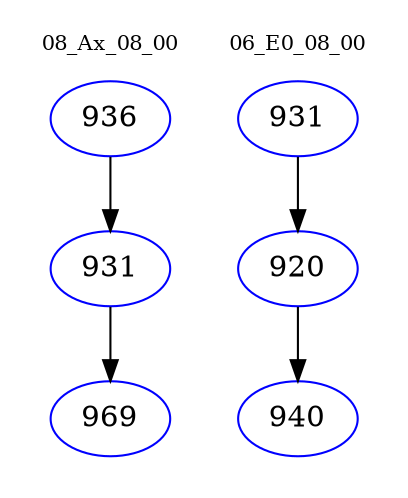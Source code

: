 digraph{
subgraph cluster_0 {
color = white
label = "08_Ax_08_00";
fontsize=10;
T0_936 [label="936", color="blue"]
T0_936 -> T0_931 [color="black"]
T0_931 [label="931", color="blue"]
T0_931 -> T0_969 [color="black"]
T0_969 [label="969", color="blue"]
}
subgraph cluster_1 {
color = white
label = "06_E0_08_00";
fontsize=10;
T1_931 [label="931", color="blue"]
T1_931 -> T1_920 [color="black"]
T1_920 [label="920", color="blue"]
T1_920 -> T1_940 [color="black"]
T1_940 [label="940", color="blue"]
}
}

